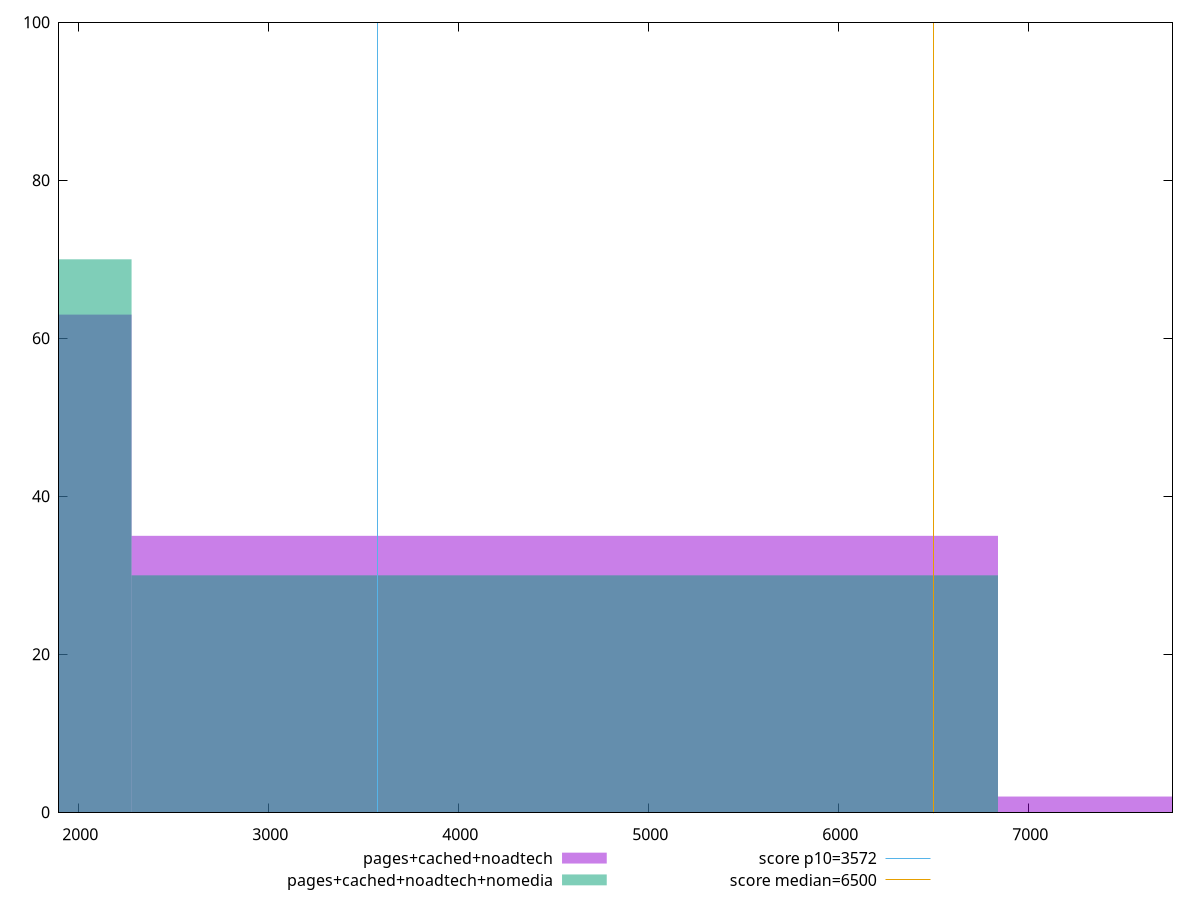 reset

$pagesCachedNoadtech <<EOF
9120.559111892955 2
0 63
4560.279555946478 35
EOF

$pagesCachedNoadtechNomedia <<EOF
4560.279555946478 30
0 70
EOF

set key outside below
set boxwidth 4560.279555946478
set xrange [1898.2045000000003:7758.945999999999]
set yrange [0:100]
set trange [0:100]
set style fill transparent solid 0.5 noborder

set parametric
set terminal svg size 640, 500 enhanced background rgb 'white'
set output "report_00017_2021-02-10T15-08-03.406Z/first-cpu-idle/comparison/histogram/2_vs_3.svg"

plot $pagesCachedNoadtech title "pages+cached+noadtech" with boxes, \
     $pagesCachedNoadtechNomedia title "pages+cached+noadtech+nomedia" with boxes, \
     3572,t title "score p10=3572", \
     6500,t title "score median=6500"

reset
